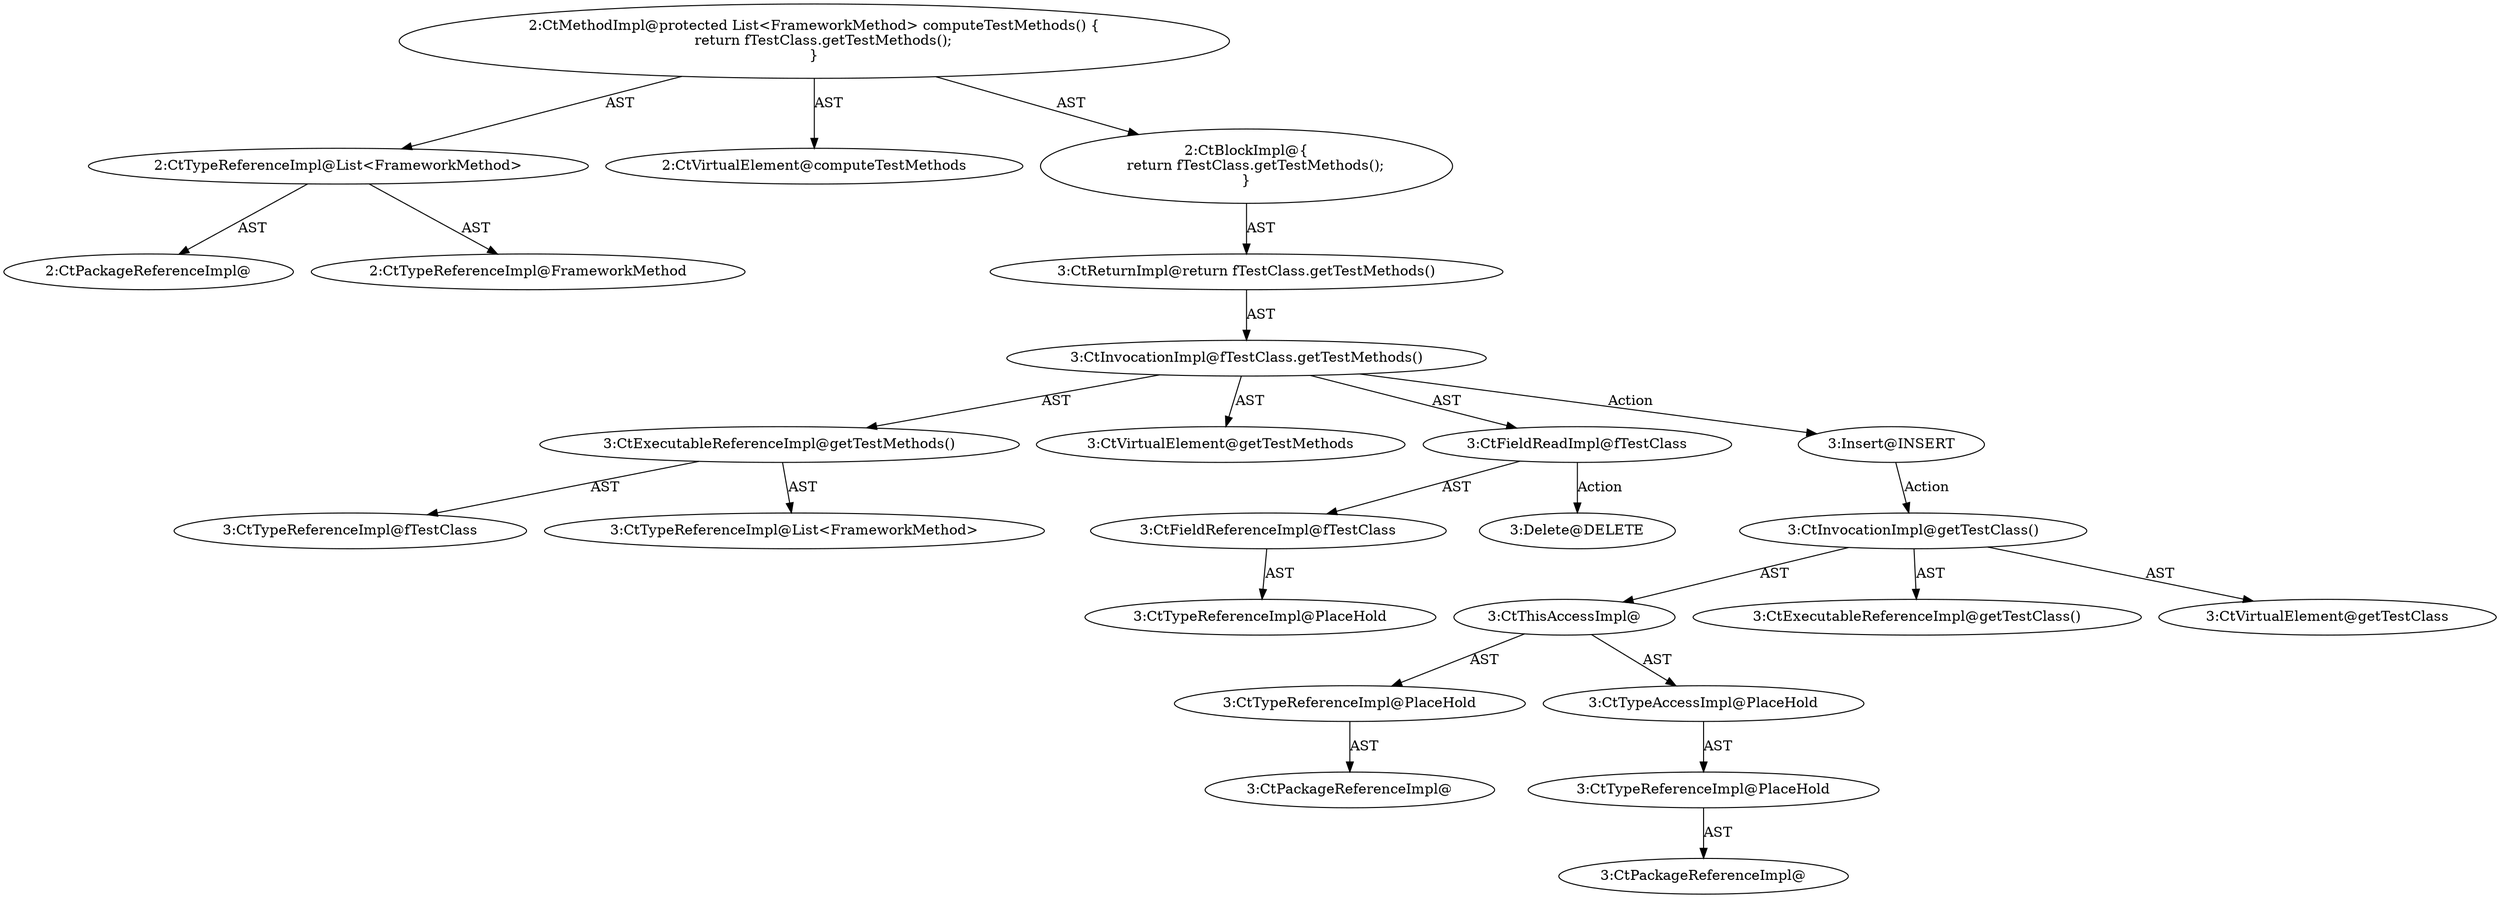 digraph "computeTestMethods#?" {
0 [label="2:CtTypeReferenceImpl@List<FrameworkMethod>" shape=ellipse]
1 [label="2:CtPackageReferenceImpl@" shape=ellipse]
2 [label="2:CtTypeReferenceImpl@FrameworkMethod" shape=ellipse]
3 [label="2:CtVirtualElement@computeTestMethods" shape=ellipse]
4 [label="3:CtExecutableReferenceImpl@getTestMethods()" shape=ellipse]
5 [label="3:CtTypeReferenceImpl@fTestClass" shape=ellipse]
6 [label="3:CtTypeReferenceImpl@List<FrameworkMethod>" shape=ellipse]
7 [label="3:CtVirtualElement@getTestMethods" shape=ellipse]
8 [label="3:CtFieldReferenceImpl@fTestClass" shape=ellipse]
9 [label="3:CtTypeReferenceImpl@PlaceHold" shape=ellipse]
10 [label="3:CtFieldReadImpl@fTestClass" shape=ellipse]
11 [label="3:CtInvocationImpl@fTestClass.getTestMethods()" shape=ellipse]
12 [label="3:CtReturnImpl@return fTestClass.getTestMethods()" shape=ellipse]
13 [label="2:CtBlockImpl@\{
    return fTestClass.getTestMethods();
\}" shape=ellipse]
14 [label="2:CtMethodImpl@protected List<FrameworkMethod> computeTestMethods() \{
    return fTestClass.getTestMethods();
\}" shape=ellipse]
15 [label="3:Delete@DELETE" shape=ellipse]
16 [label="3:Insert@INSERT" shape=ellipse]
17 [label="3:CtPackageReferenceImpl@" shape=ellipse]
18 [label="3:CtTypeReferenceImpl@PlaceHold" shape=ellipse]
19 [label="3:CtPackageReferenceImpl@" shape=ellipse]
20 [label="3:CtTypeReferenceImpl@PlaceHold" shape=ellipse]
21 [label="3:CtTypeAccessImpl@PlaceHold" shape=ellipse]
22 [label="3:CtThisAccessImpl@" shape=ellipse]
23 [label="3:CtExecutableReferenceImpl@getTestClass()" shape=ellipse]
24 [label="3:CtInvocationImpl@getTestClass()" shape=ellipse]
25 [label="3:CtVirtualElement@getTestClass" shape=ellipse]
0 -> 1 [label="AST"];
0 -> 2 [label="AST"];
4 -> 5 [label="AST"];
4 -> 6 [label="AST"];
8 -> 9 [label="AST"];
10 -> 8 [label="AST"];
10 -> 15 [label="Action"];
11 -> 7 [label="AST"];
11 -> 10 [label="AST"];
11 -> 4 [label="AST"];
11 -> 16 [label="Action"];
12 -> 11 [label="AST"];
13 -> 12 [label="AST"];
14 -> 3 [label="AST"];
14 -> 0 [label="AST"];
14 -> 13 [label="AST"];
16 -> 24 [label="Action"];
18 -> 17 [label="AST"];
20 -> 19 [label="AST"];
21 -> 20 [label="AST"];
22 -> 18 [label="AST"];
22 -> 21 [label="AST"];
24 -> 25 [label="AST"];
24 -> 22 [label="AST"];
24 -> 23 [label="AST"];
}